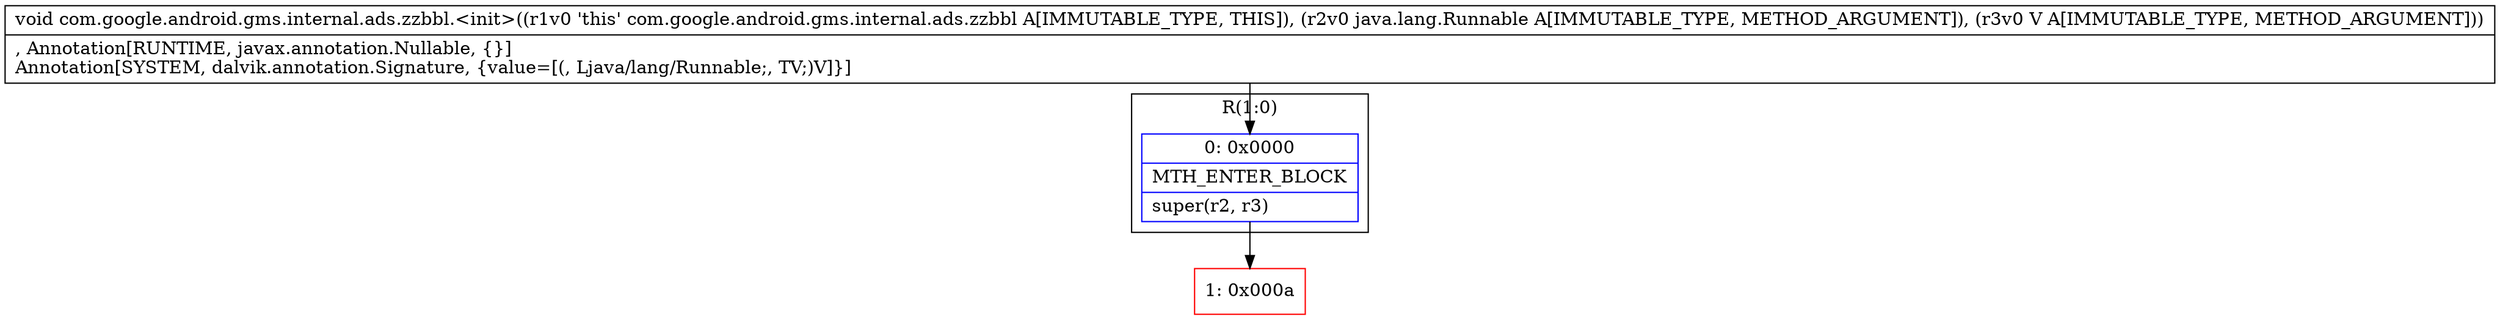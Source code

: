 digraph "CFG forcom.google.android.gms.internal.ads.zzbbl.\<init\>(Ljava\/lang\/Runnable;Ljava\/lang\/Object;)V" {
subgraph cluster_Region_1028067088 {
label = "R(1:0)";
node [shape=record,color=blue];
Node_0 [shape=record,label="{0\:\ 0x0000|MTH_ENTER_BLOCK\l|super(r2, r3)\l}"];
}
Node_1 [shape=record,color=red,label="{1\:\ 0x000a}"];
MethodNode[shape=record,label="{void com.google.android.gms.internal.ads.zzbbl.\<init\>((r1v0 'this' com.google.android.gms.internal.ads.zzbbl A[IMMUTABLE_TYPE, THIS]), (r2v0 java.lang.Runnable A[IMMUTABLE_TYPE, METHOD_ARGUMENT]), (r3v0 V A[IMMUTABLE_TYPE, METHOD_ARGUMENT]))  | , Annotation[RUNTIME, javax.annotation.Nullable, \{\}]\lAnnotation[SYSTEM, dalvik.annotation.Signature, \{value=[(, Ljava\/lang\/Runnable;, TV;)V]\}]\l}"];
MethodNode -> Node_0;
Node_0 -> Node_1;
}


